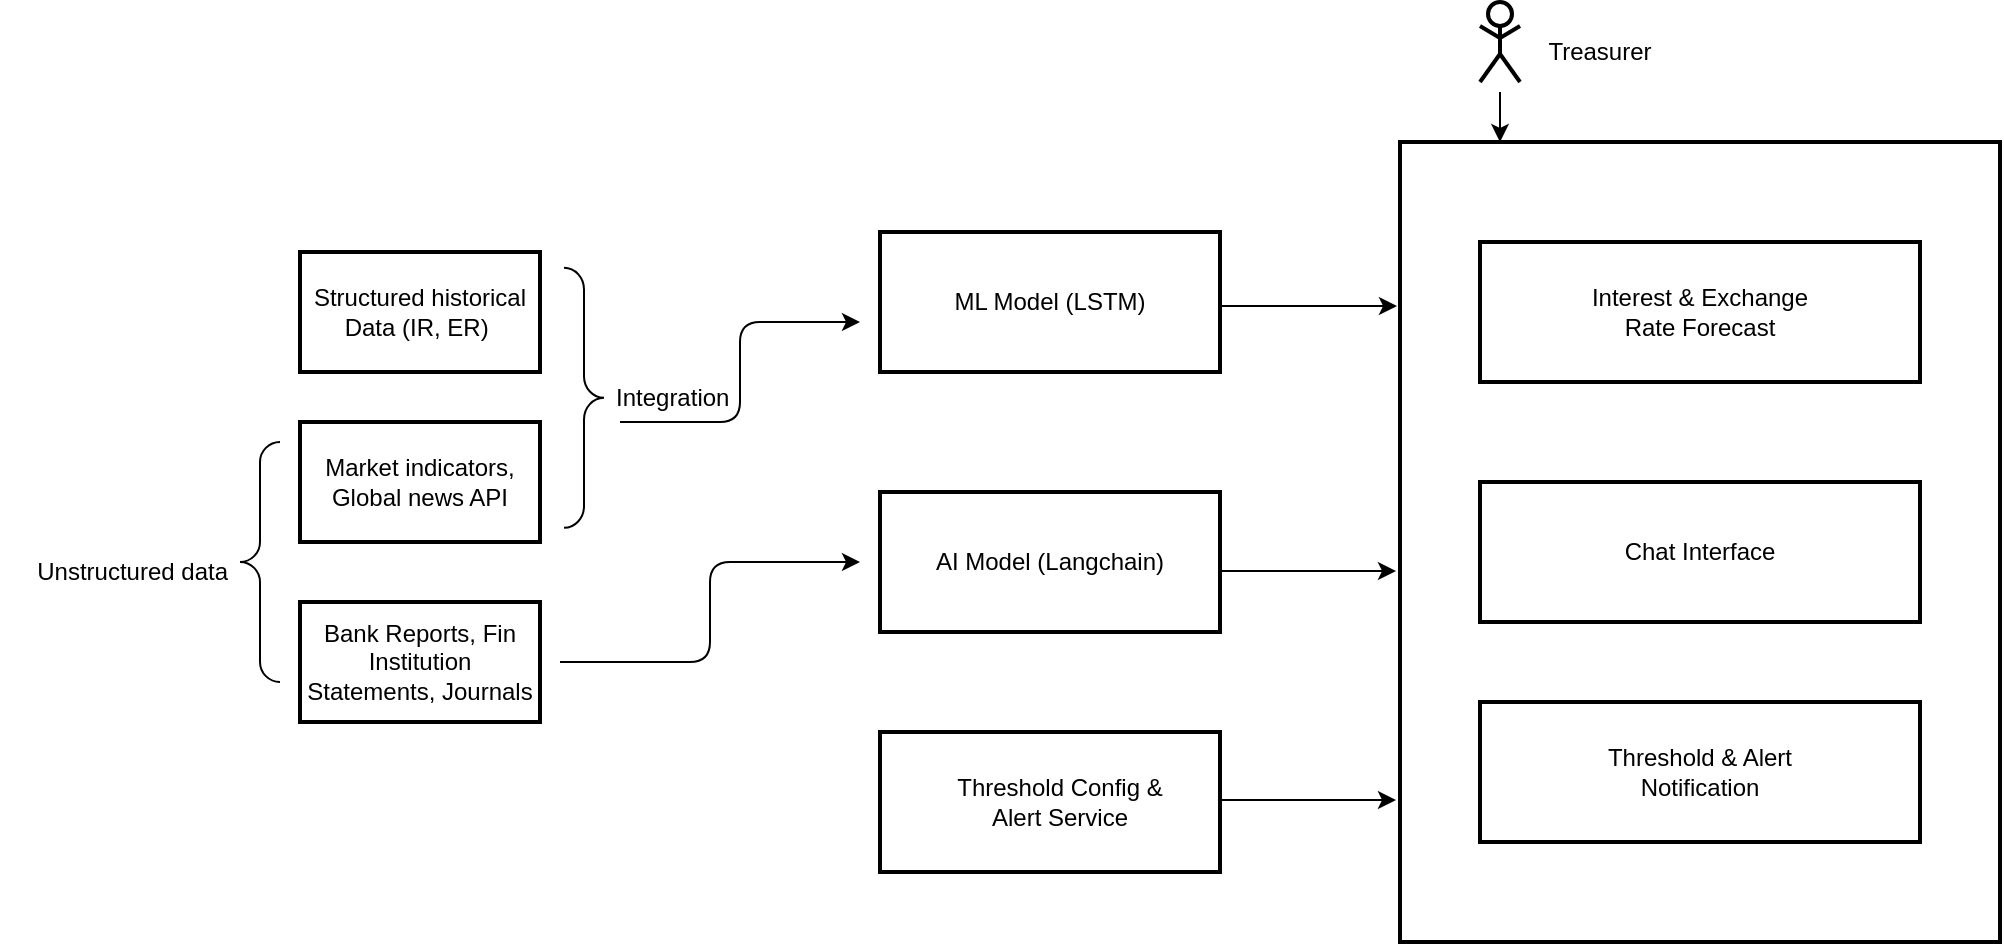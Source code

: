 <mxfile>
    <diagram id="DwvIatjWnfrgLXpQ0q1m" name="Page-1">
        <mxGraphModel dx="1716" dy="1684" grid="1" gridSize="10" guides="1" tooltips="1" connect="1" arrows="1" fold="1" page="1" pageScale="1" pageWidth="827" pageHeight="1169" math="0" shadow="0">
            <root>
                <mxCell id="0"/>
                <mxCell id="1" parent="0"/>
                <mxCell id="2" value="" style="rounded=0;whiteSpace=wrap;html=1;strokeWidth=2;" vertex="1" parent="1">
                    <mxGeometry x="460" y="70" width="300" height="400" as="geometry"/>
                </mxCell>
                <mxCell id="3" value="" style="rounded=0;whiteSpace=wrap;html=1;strokeWidth=2;" vertex="1" parent="1">
                    <mxGeometry x="500" y="120" width="220" height="70" as="geometry"/>
                </mxCell>
                <mxCell id="4" value="" style="rounded=0;whiteSpace=wrap;html=1;strokeWidth=2;" vertex="1" parent="1">
                    <mxGeometry x="500" y="240" width="220" height="70" as="geometry"/>
                </mxCell>
                <mxCell id="5" value="" style="rounded=0;whiteSpace=wrap;html=1;strokeWidth=2;" vertex="1" parent="1">
                    <mxGeometry x="500" y="350" width="220" height="70" as="geometry"/>
                </mxCell>
                <mxCell id="6" value="" style="rounded=0;whiteSpace=wrap;html=1;strokeWidth=2;" vertex="1" parent="1">
                    <mxGeometry x="200" y="115" width="170" height="70" as="geometry"/>
                </mxCell>
                <mxCell id="7" value="" style="rounded=0;whiteSpace=wrap;html=1;strokeWidth=2;" vertex="1" parent="1">
                    <mxGeometry x="200" y="245" width="170" height="70" as="geometry"/>
                </mxCell>
                <mxCell id="8" value="" style="rounded=0;whiteSpace=wrap;html=1;strokeWidth=2;" vertex="1" parent="1">
                    <mxGeometry x="200" y="365" width="170" height="70" as="geometry"/>
                </mxCell>
                <mxCell id="9" value="Structured historical Data (IR, ER)&amp;nbsp;" style="rounded=0;whiteSpace=wrap;html=1;strokeWidth=2;" vertex="1" parent="1">
                    <mxGeometry x="-90" y="125" width="120" height="60" as="geometry"/>
                </mxCell>
                <mxCell id="10" value="Market indicators, Global news API" style="rounded=0;whiteSpace=wrap;html=1;strokeWidth=2;" vertex="1" parent="1">
                    <mxGeometry x="-90" y="210" width="120" height="60" as="geometry"/>
                </mxCell>
                <mxCell id="11" value="Interest &amp;amp; Exchange Rate Forecast" style="text;html=1;align=center;verticalAlign=middle;whiteSpace=wrap;rounded=0;" vertex="1" parent="1">
                    <mxGeometry x="550" y="140" width="120" height="30" as="geometry"/>
                </mxCell>
                <mxCell id="12" value="Chat Interface" style="text;html=1;align=center;verticalAlign=middle;whiteSpace=wrap;rounded=0;" vertex="1" parent="1">
                    <mxGeometry x="550" y="260" width="120" height="30" as="geometry"/>
                </mxCell>
                <mxCell id="13" value="Threshold &amp;amp; Alert Notification" style="text;html=1;align=center;verticalAlign=middle;whiteSpace=wrap;rounded=0;" vertex="1" parent="1">
                    <mxGeometry x="550" y="370" width="120" height="30" as="geometry"/>
                </mxCell>
                <mxCell id="14" value="ML Model (LSTM)" style="text;html=1;align=center;verticalAlign=middle;whiteSpace=wrap;rounded=0;" vertex="1" parent="1">
                    <mxGeometry x="225" y="135" width="120" height="30" as="geometry"/>
                </mxCell>
                <mxCell id="15" value="AI Model (Langchain)" style="text;html=1;align=center;verticalAlign=middle;whiteSpace=wrap;rounded=0;" vertex="1" parent="1">
                    <mxGeometry x="225" y="265" width="120" height="30" as="geometry"/>
                </mxCell>
                <mxCell id="16" value="Threshold Config &amp;amp; Alert Service" style="text;html=1;align=center;verticalAlign=middle;whiteSpace=wrap;rounded=0;" vertex="1" parent="1">
                    <mxGeometry x="230" y="385" width="120" height="30" as="geometry"/>
                </mxCell>
                <mxCell id="17" value="Bank Reports, Fin Institution Statements, Journals" style="rounded=0;whiteSpace=wrap;html=1;strokeWidth=2;" vertex="1" parent="1">
                    <mxGeometry x="-90" y="300" width="120" height="60" as="geometry"/>
                </mxCell>
                <mxCell id="18" value="" style="group;autosize=1;rotatable=0;editable=0;fillColor=none;strokeColor=0" vertex="1" connectable="0" parent="1">
                    <mxGeometry x="-220" y="220" width="100" height="80" as="geometry"/>
                </mxCell>
                <mxCell id="19" value="" style="shape=stencil(1VVtb4MgEP41fDRByLbPS9v9D2ZRSRlnkE67Xz/wMBkO57plWWqMeHcPz73hSfiub0UnCaMt4XvCWMmof3p5QHkWe2fhJAd1dBGoTCutcsHKD4TuCX0kAUwJ3z2L6tRYOJtjsKEW7xRH2FMOmoJqsHKbbEZjnBVosF6B6xQvYZxOF+bjXX+HrgbjevUWCjQtsUbXcSitMwEZMPIqnk6E2qe4NfS85wVeQ+wjuoy5XxIp432LVdjKv9jIWkYie0nlsRCj6gsLTjgFJnGqhW1k4XmKWosmMfWDlN0HdRnZUvKFrx8koZWRq7x3N1IcmhRn0eD7m0xi0YmHP+pw+Yuj84/nf5HE5kf85UTxu3JDZW2I4WzNe/s02HNjG0GTGX87/PAO);whiteSpace=wrap;html=1;rotation=180;connectable=0;allowArrows=0;rotatable=1;editable=0;resizeWidth=0;" vertex="1" parent="18">
                    <mxGeometry x="100" width="20" height="120" as="geometry"/>
                </mxCell>
                <mxCell id="20" value="Unstructured data" style="text;html=1;autosize=1;resizeWidth=0;resizeHeight=0;connectable=0;strokeColor=none;fillColor=none;align=right;verticalAlign=middle;spacingLeft=4;spacingRight=4;overflow=hidden;rotatable=0;points=[[0,0.5],[1,0.5]];portConstraint=eastwest;" vertex="1" parent="18">
                    <mxGeometry x="-20" y="50" width="120" height="30" as="geometry"/>
                </mxCell>
                <mxCell id="25" value="" style="group;rotatable=0;editable=0;fillColor=none;strokeColor=0;resizeWidth=0" vertex="1" connectable="0" parent="1">
                    <mxGeometry x="40" y="110" width="102" height="170" as="geometry"/>
                </mxCell>
                <mxCell id="26" value="" style="shape=stencil(1VVtb4MgEP41fDRByLbPS9v9D2ZRSRlnkE67Xz/wMBkO57plWWqMeHcPz73hSfiub0UnCaMt4XvCWMmof3p5QHkWe2fhJAd1dBGoTCutcsHKD4TuCX0kAUwJ3z2L6tRYOJtjsKEW7xRH2FMOmoJqsHKbbEZjnBVosF6B6xQvYZxOF+bjXX+HrgbjevUWCjQtsUbXcSitMwEZMPIqnk6E2qe4NfS85wVeQ+wjuoy5XxIp432LVdjKv9jIWkYie0nlsRCj6gsLTjgFJnGqhW1k4XmKWosmMfWDlN0HdRnZUvKFrx8koZWRq7x3N1IcmhRn0eD7m0xi0YmHP+pw+Yuj84/nf5HE5kf85UTxu3JDZW2I4WzNe/s02HNjG0GTGX87/PAO);whiteSpace=wrap;html=1;;connectable=0;allowArrows=0;rotatable=1;editable=0;resizeWidth=0;" vertex="1" parent="25">
                    <mxGeometry x="2" y="22.92" width="20" height="130" as="geometry"/>
                </mxCell>
                <mxCell id="27" value="Integration" style="text;html=1;autosize=1;resizeWidth=0;resizeHeight=0;connectable=0;strokeColor=none;fillColor=none;align=left;verticalAlign=middle;spacingLeft=4;spacingRight=4;overflow=hidden;rotatable=0;points=[[0,0.5],[1,0.5]];portConstraint=eastwest;" vertex="1" parent="25">
                    <mxGeometry x="22" y="72.917" width="80" height="30" as="geometry"/>
                </mxCell>
                <mxCell id="32" value="" style="endArrow=classic;html=1;entryX=-0.005;entryY=0.205;entryDx=0;entryDy=0;entryPerimeter=0;" edge="1" parent="1" target="2">
                    <mxGeometry width="50" height="50" relative="1" as="geometry">
                        <mxPoint x="370" y="152" as="sourcePoint"/>
                        <mxPoint x="290" y="250" as="targetPoint"/>
                    </mxGeometry>
                </mxCell>
                <mxCell id="33" value="" style="endArrow=classic;html=1;entryX=-0.005;entryY=0.205;entryDx=0;entryDy=0;entryPerimeter=0;" edge="1" parent="1">
                    <mxGeometry width="50" height="50" relative="1" as="geometry">
                        <mxPoint x="369" y="284.5" as="sourcePoint"/>
                        <mxPoint x="458" y="284.5" as="targetPoint"/>
                    </mxGeometry>
                </mxCell>
                <mxCell id="34" value="" style="endArrow=classic;html=1;entryX=-0.005;entryY=0.205;entryDx=0;entryDy=0;entryPerimeter=0;" edge="1" parent="1">
                    <mxGeometry width="50" height="50" relative="1" as="geometry">
                        <mxPoint x="369" y="399" as="sourcePoint"/>
                        <mxPoint x="458" y="399" as="targetPoint"/>
                    </mxGeometry>
                </mxCell>
                <mxCell id="36" value="" style="edgeStyle=elbowEdgeStyle;rounded=1;elbow=horizontal;endArrow=classic;html=1;endFill=1;align=left;labelBackgroundColor=none;" edge="1" parent="1">
                    <mxGeometry width="50" height="50" relative="1" as="geometry">
                        <mxPoint x="70" y="210" as="sourcePoint"/>
                        <mxPoint x="190" y="160" as="targetPoint"/>
                        <mxPoint x="5" as="offset"/>
                        <Array as="points"/>
                    </mxGeometry>
                </mxCell>
                <mxCell id="37" value="" style="edgeStyle=elbowEdgeStyle;rounded=1;elbow=horizontal;endArrow=classic;html=1;endFill=1;align=left;labelBackgroundColor=none;" edge="1" parent="1">
                    <mxGeometry width="50" height="50" relative="1" as="geometry">
                        <mxPoint x="40" y="330" as="sourcePoint"/>
                        <mxPoint x="190" y="280" as="targetPoint"/>
                        <mxPoint x="5" as="offset"/>
                        <Array as="points"/>
                    </mxGeometry>
                </mxCell>
                <mxCell id="38" value="" style="group;strokeWidth=2;rotatable=0;editable=0;fillColor=none;" vertex="1" connectable="0" parent="1">
                    <mxGeometry x="500" width="20" height="40" as="geometry"/>
                </mxCell>
                <mxCell id="39" value="" style="ellipse;strokeWidth=2;whiteSpace=wrap;html=1;deletable=0;movable=0;" vertex="1" parent="38">
                    <mxGeometry x="4" width="12" height="12" as="geometry"/>
                </mxCell>
                <mxCell id="40" style="edgeStyle=none;strokeWidth=2;html=1;startArrow=none;startFill=0;endArrow=none;endFill=0;jettySize=auto;orthogonalLoop=1;deletable=0;" edge="1" parent="38">
                    <mxGeometry as="geometry">
                        <mxPoint x="10" y="26" as="targetPoint"/>
                        <mxPoint x="10" y="12" as="sourcePoint"/>
                    </mxGeometry>
                </mxCell>
                <mxCell id="41" style="edgeStyle=none;strokeWidth=2;html=1;startArrow=none;startFill=0;endArrow=none;endFill=0;jettySize=auto;orthogonalLoop=1;deletable=0;movable=0;" edge="1" parent="38">
                    <mxGeometry as="geometry">
                        <mxPoint x="20" y="12" as="targetPoint"/>
                        <mxPoint x="10" y="18" as="sourcePoint"/>
                    </mxGeometry>
                </mxCell>
                <mxCell id="42" style="edgeStyle=none;strokeWidth=2;html=1;startArrow=none;startFill=0;endArrow=none;endFill=0;jettySize=auto;orthogonalLoop=1;deletable=0;movable=0;" edge="1" parent="38">
                    <mxGeometry as="geometry">
                        <mxPoint y="12" as="targetPoint"/>
                        <mxPoint x="10" y="18" as="sourcePoint"/>
                    </mxGeometry>
                </mxCell>
                <mxCell id="43" style="edgeStyle=none;strokeWidth=2;html=1;startArrow=none;startFill=0;endArrow=none;endFill=0;jettySize=auto;orthogonalLoop=1;deletable=0;movable=0;" edge="1" parent="38">
                    <mxGeometry as="geometry">
                        <mxPoint y="40" as="targetPoint"/>
                        <mxPoint x="10" y="26" as="sourcePoint"/>
                    </mxGeometry>
                </mxCell>
                <mxCell id="44" style="edgeStyle=none;strokeWidth=2;html=1;startArrow=none;startFill=0;endArrow=none;endFill=0;jettySize=auto;orthogonalLoop=1;deletable=0;movable=0;" edge="1" parent="38">
                    <mxGeometry as="geometry">
                        <mxPoint x="20" y="40" as="targetPoint"/>
                        <mxPoint x="10" y="26" as="sourcePoint"/>
                    </mxGeometry>
                </mxCell>
                <mxCell id="45" value="Treasurer" style="text;html=1;align=center;verticalAlign=middle;whiteSpace=wrap;rounded=0;" vertex="1" parent="1">
                    <mxGeometry x="500" y="10" width="120" height="30" as="geometry"/>
                </mxCell>
                <mxCell id="46" value="" style="edgeStyle=elbowEdgeStyle;elbow=vertical;rounded=1;endArrow=classic;html=1;endFill=1;align=center;labelBackgroundColor=none;" edge="1" parent="1">
                    <mxGeometry width="50" height="50" relative="1" as="geometry">
                        <mxPoint x="510" y="45" as="sourcePoint"/>
                        <mxPoint x="510" y="70" as="targetPoint"/>
                        <mxPoint y="-10" as="offset"/>
                    </mxGeometry>
                </mxCell>
            </root>
        </mxGraphModel>
    </diagram>
</mxfile>